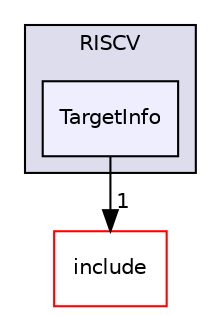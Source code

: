 digraph "lib/Target/RISCV/TargetInfo" {
  bgcolor=transparent;
  compound=true
  node [ fontsize="10", fontname="Helvetica"];
  edge [ labelfontsize="10", labelfontname="Helvetica"];
  subgraph clusterdir_fc62c913e8b7bfce256a9466d87d79c7 {
    graph [ bgcolor="#ddddee", pencolor="black", label="RISCV" fontname="Helvetica", fontsize="10", URL="dir_fc62c913e8b7bfce256a9466d87d79c7.html"]
  dir_04c42cdfbc306d281ff52dd260421e86 [shape=box, label="TargetInfo", style="filled", fillcolor="#eeeeff", pencolor="black", URL="dir_04c42cdfbc306d281ff52dd260421e86.html"];
  }
  dir_d44c64559bbebec7f509842c48db8b23 [shape=box label="include" color="red" URL="dir_d44c64559bbebec7f509842c48db8b23.html"];
  dir_04c42cdfbc306d281ff52dd260421e86->dir_d44c64559bbebec7f509842c48db8b23 [headlabel="1", labeldistance=1.5 headhref="dir_000181_000001.html"];
}
